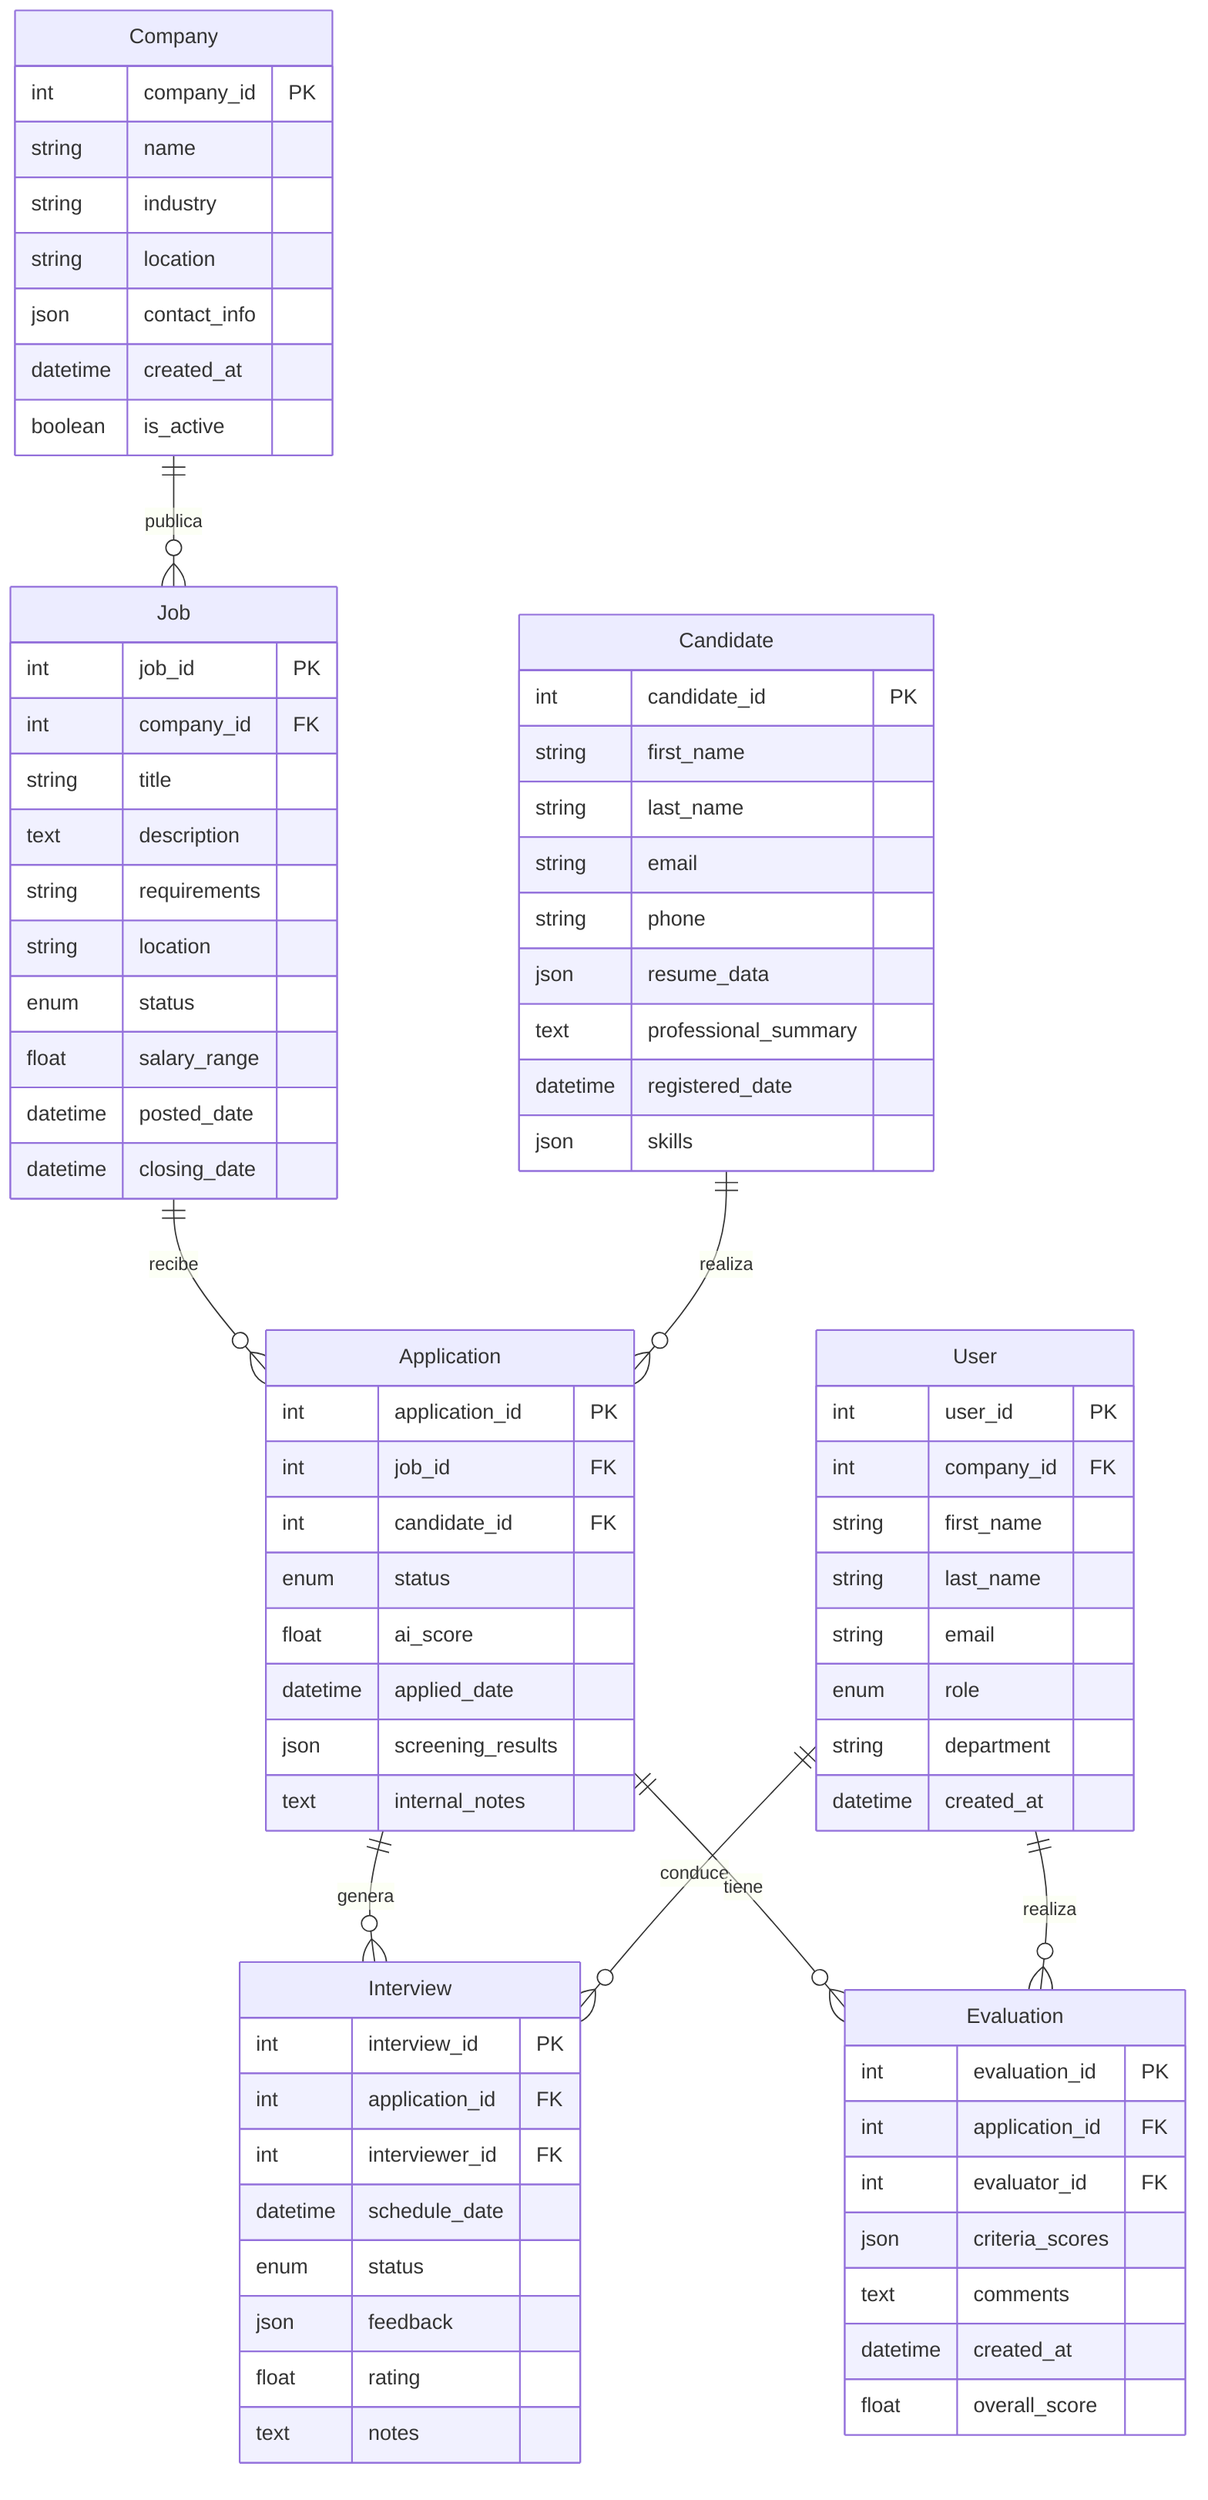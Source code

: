 erDiagram
    Company ||--o{ Job : "publica"
    Company {
        int company_id PK
        string name
        string industry
        string location
        json contact_info
        datetime created_at
        boolean is_active
    }

    Job ||--o{ Application : "recibe"
    Job {
        int job_id PK
        int company_id FK
        string title
        text description
        string requirements
        string location
        enum status
        float salary_range
        datetime posted_date
        datetime closing_date
    }

    Candidate ||--o{ Application : "realiza"
    Candidate {
        int candidate_id PK
        string first_name
        string last_name
        string email
        string phone
        json resume_data
        text professional_summary
        datetime registered_date
        json skills
    }

    Application ||--o{ Interview : "genera"
    Application {
        int application_id PK
        int job_id FK
        int candidate_id FK
        enum status
        float ai_score
        datetime applied_date
        json screening_results
        text internal_notes
    }

    Interview {
        int interview_id PK
        int application_id FK
        int interviewer_id FK
        datetime schedule_date
        enum status
        json feedback
        float rating
        text notes
    }

    User ||--o{ Interview : "conduce"
    User {
        int user_id PK
        int company_id FK
        string first_name
        string last_name
        string email
        enum role
        string department
        datetime created_at
    }

    Evaluation {
        int evaluation_id PK
        int application_id FK
        int evaluator_id FK
        json criteria_scores
        text comments
        datetime created_at
        float overall_score
    }

    Application ||--o{ Evaluation : "tiene"
    User ||--o{ Evaluation : "realiza"